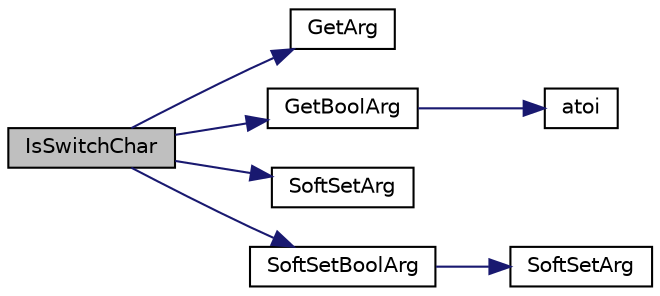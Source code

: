 digraph "IsSwitchChar"
{
  edge [fontname="Helvetica",fontsize="10",labelfontname="Helvetica",labelfontsize="10"];
  node [fontname="Helvetica",fontsize="10",shape=record];
  rankdir="LR";
  Node4808 [label="IsSwitchChar",height=0.2,width=0.4,color="black", fillcolor="grey75", style="filled", fontcolor="black"];
  Node4808 -> Node4809 [color="midnightblue",fontsize="10",style="solid",fontname="Helvetica"];
  Node4809 [label="GetArg",height=0.2,width=0.4,color="black", fillcolor="white", style="filled",URL="$d8/d3c/util_8h.html#a24f685720bf40370e5bd2a192ad50cd8",tooltip="Return string argument or default value. "];
  Node4808 -> Node4810 [color="midnightblue",fontsize="10",style="solid",fontname="Helvetica"];
  Node4810 [label="GetBoolArg",height=0.2,width=0.4,color="black", fillcolor="white", style="filled",URL="$d8/d3c/util_8h.html#a64d956f1dda7f9a80ab5d594532b906d",tooltip="Return boolean argument or default value. "];
  Node4810 -> Node4811 [color="midnightblue",fontsize="10",style="solid",fontname="Helvetica"];
  Node4811 [label="atoi",height=0.2,width=0.4,color="black", fillcolor="white", style="filled",URL="$d8/d3c/util_8h.html#aa5ce96ec36f4413f820cec9c1831c070"];
  Node4808 -> Node4812 [color="midnightblue",fontsize="10",style="solid",fontname="Helvetica"];
  Node4812 [label="SoftSetArg",height=0.2,width=0.4,color="black", fillcolor="white", style="filled",URL="$d8/d3c/util_8h.html#a9d94ca9f7c1496626992d1873e3f69df",tooltip="Set an argument if it doesn&#39;t already have a value. "];
  Node4808 -> Node4813 [color="midnightblue",fontsize="10",style="solid",fontname="Helvetica"];
  Node4813 [label="SoftSetBoolArg",height=0.2,width=0.4,color="black", fillcolor="white", style="filled",URL="$d8/d3c/util_8h.html#acb3060cad083d342898b6055e43692ae",tooltip="Set a boolean argument if it doesn&#39;t already have a value. "];
  Node4813 -> Node4814 [color="midnightblue",fontsize="10",style="solid",fontname="Helvetica"];
  Node4814 [label="SoftSetArg",height=0.2,width=0.4,color="black", fillcolor="white", style="filled",URL="$df/d2d/util_8cpp.html#a9d94ca9f7c1496626992d1873e3f69df",tooltip="Set an argument if it doesn&#39;t already have a value. "];
}

